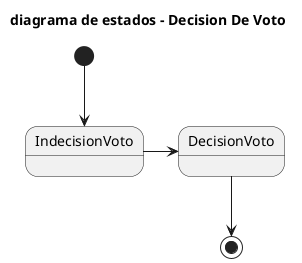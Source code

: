 @startuml DiagramaEstadosVotacion
title diagrama de estados - Decision De Voto

[*] --> IndecisionVoto
IndecisionVoto -> DecisionVoto
DecisionVoto --> [*]
@endumla